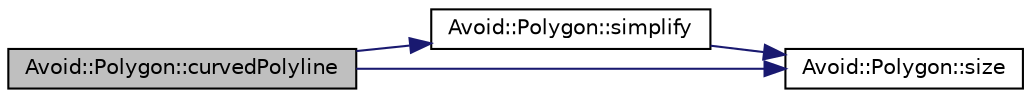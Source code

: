 digraph "Avoid::Polygon::curvedPolyline"
{
  edge [fontname="Helvetica",fontsize="10",labelfontname="Helvetica",labelfontsize="10"];
  node [fontname="Helvetica",fontsize="10",shape=record];
  rankdir="LR";
  Node18 [label="Avoid::Polygon::curvedPolyline",height=0.2,width=0.4,color="black", fillcolor="grey75", style="filled", fontcolor="black"];
  Node18 -> Node19 [color="midnightblue",fontsize="10",style="solid",fontname="Helvetica"];
  Node19 [label="Avoid::Polygon::simplify",height=0.2,width=0.4,color="black", fillcolor="white", style="filled",URL="$classAvoid_1_1Polygon.html#a2d3a0deb96bbff214b7035e481f0f0e8",tooltip="Returns a simplified Polyline, where all collinear line segments have been collapsed down into single..."];
  Node19 -> Node20 [color="midnightblue",fontsize="10",style="solid",fontname="Helvetica"];
  Node20 [label="Avoid::Polygon::size",height=0.2,width=0.4,color="black", fillcolor="white", style="filled",URL="$classAvoid_1_1Polygon.html#a2f9e9c8c78407eefbde944e663d9711e",tooltip="Returns the number of points in this polygon. "];
  Node18 -> Node20 [color="midnightblue",fontsize="10",style="solid",fontname="Helvetica"];
}

